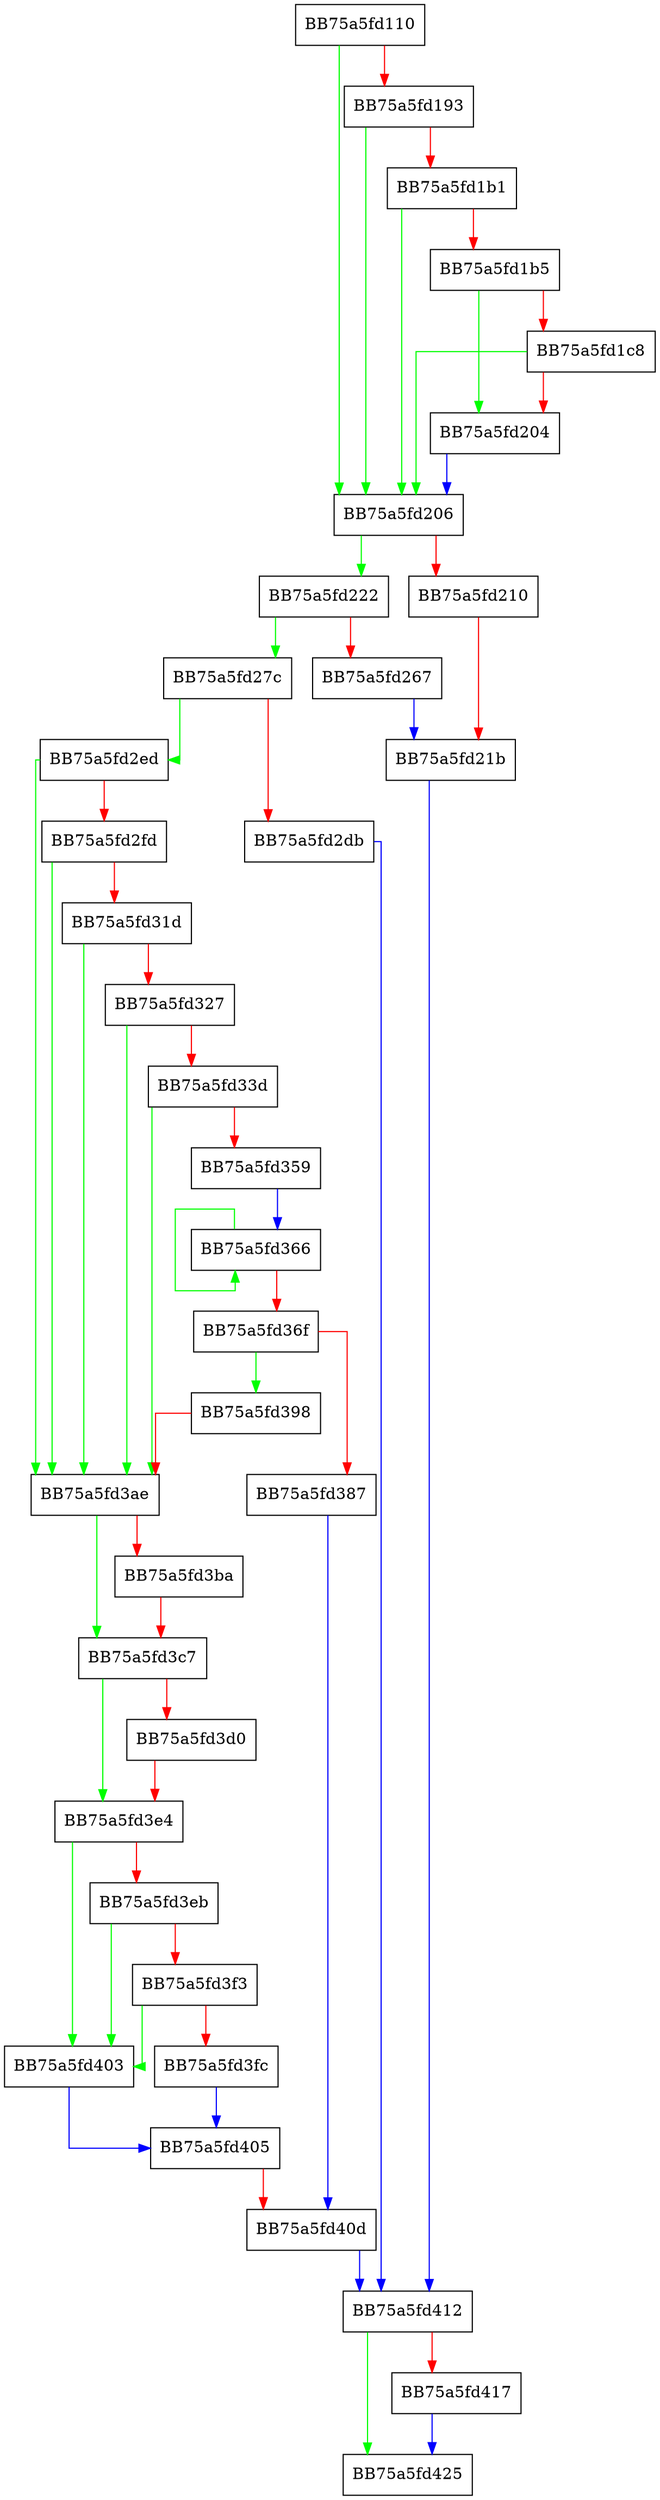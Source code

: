 digraph ADVAPI32_DLL_RegEnumValueW {
  node [shape="box"];
  graph [splines=ortho];
  BB75a5fd110 -> BB75a5fd206 [color="green"];
  BB75a5fd110 -> BB75a5fd193 [color="red"];
  BB75a5fd193 -> BB75a5fd206 [color="green"];
  BB75a5fd193 -> BB75a5fd1b1 [color="red"];
  BB75a5fd1b1 -> BB75a5fd206 [color="green"];
  BB75a5fd1b1 -> BB75a5fd1b5 [color="red"];
  BB75a5fd1b5 -> BB75a5fd204 [color="green"];
  BB75a5fd1b5 -> BB75a5fd1c8 [color="red"];
  BB75a5fd1c8 -> BB75a5fd206 [color="green"];
  BB75a5fd1c8 -> BB75a5fd204 [color="red"];
  BB75a5fd204 -> BB75a5fd206 [color="blue"];
  BB75a5fd206 -> BB75a5fd222 [color="green"];
  BB75a5fd206 -> BB75a5fd210 [color="red"];
  BB75a5fd210 -> BB75a5fd21b [color="red"];
  BB75a5fd21b -> BB75a5fd412 [color="blue"];
  BB75a5fd222 -> BB75a5fd27c [color="green"];
  BB75a5fd222 -> BB75a5fd267 [color="red"];
  BB75a5fd267 -> BB75a5fd21b [color="blue"];
  BB75a5fd27c -> BB75a5fd2ed [color="green"];
  BB75a5fd27c -> BB75a5fd2db [color="red"];
  BB75a5fd2db -> BB75a5fd412 [color="blue"];
  BB75a5fd2ed -> BB75a5fd3ae [color="green"];
  BB75a5fd2ed -> BB75a5fd2fd [color="red"];
  BB75a5fd2fd -> BB75a5fd3ae [color="green"];
  BB75a5fd2fd -> BB75a5fd31d [color="red"];
  BB75a5fd31d -> BB75a5fd3ae [color="green"];
  BB75a5fd31d -> BB75a5fd327 [color="red"];
  BB75a5fd327 -> BB75a5fd3ae [color="green"];
  BB75a5fd327 -> BB75a5fd33d [color="red"];
  BB75a5fd33d -> BB75a5fd3ae [color="green"];
  BB75a5fd33d -> BB75a5fd359 [color="red"];
  BB75a5fd359 -> BB75a5fd366 [color="blue"];
  BB75a5fd366 -> BB75a5fd366 [color="green"];
  BB75a5fd366 -> BB75a5fd36f [color="red"];
  BB75a5fd36f -> BB75a5fd398 [color="green"];
  BB75a5fd36f -> BB75a5fd387 [color="red"];
  BB75a5fd387 -> BB75a5fd40d [color="blue"];
  BB75a5fd398 -> BB75a5fd3ae [color="red"];
  BB75a5fd3ae -> BB75a5fd3c7 [color="green"];
  BB75a5fd3ae -> BB75a5fd3ba [color="red"];
  BB75a5fd3ba -> BB75a5fd3c7 [color="red"];
  BB75a5fd3c7 -> BB75a5fd3e4 [color="green"];
  BB75a5fd3c7 -> BB75a5fd3d0 [color="red"];
  BB75a5fd3d0 -> BB75a5fd3e4 [color="red"];
  BB75a5fd3e4 -> BB75a5fd403 [color="green"];
  BB75a5fd3e4 -> BB75a5fd3eb [color="red"];
  BB75a5fd3eb -> BB75a5fd403 [color="green"];
  BB75a5fd3eb -> BB75a5fd3f3 [color="red"];
  BB75a5fd3f3 -> BB75a5fd403 [color="green"];
  BB75a5fd3f3 -> BB75a5fd3fc [color="red"];
  BB75a5fd3fc -> BB75a5fd405 [color="blue"];
  BB75a5fd403 -> BB75a5fd405 [color="blue"];
  BB75a5fd405 -> BB75a5fd40d [color="red"];
  BB75a5fd40d -> BB75a5fd412 [color="blue"];
  BB75a5fd412 -> BB75a5fd425 [color="green"];
  BB75a5fd412 -> BB75a5fd417 [color="red"];
  BB75a5fd417 -> BB75a5fd425 [color="blue"];
}